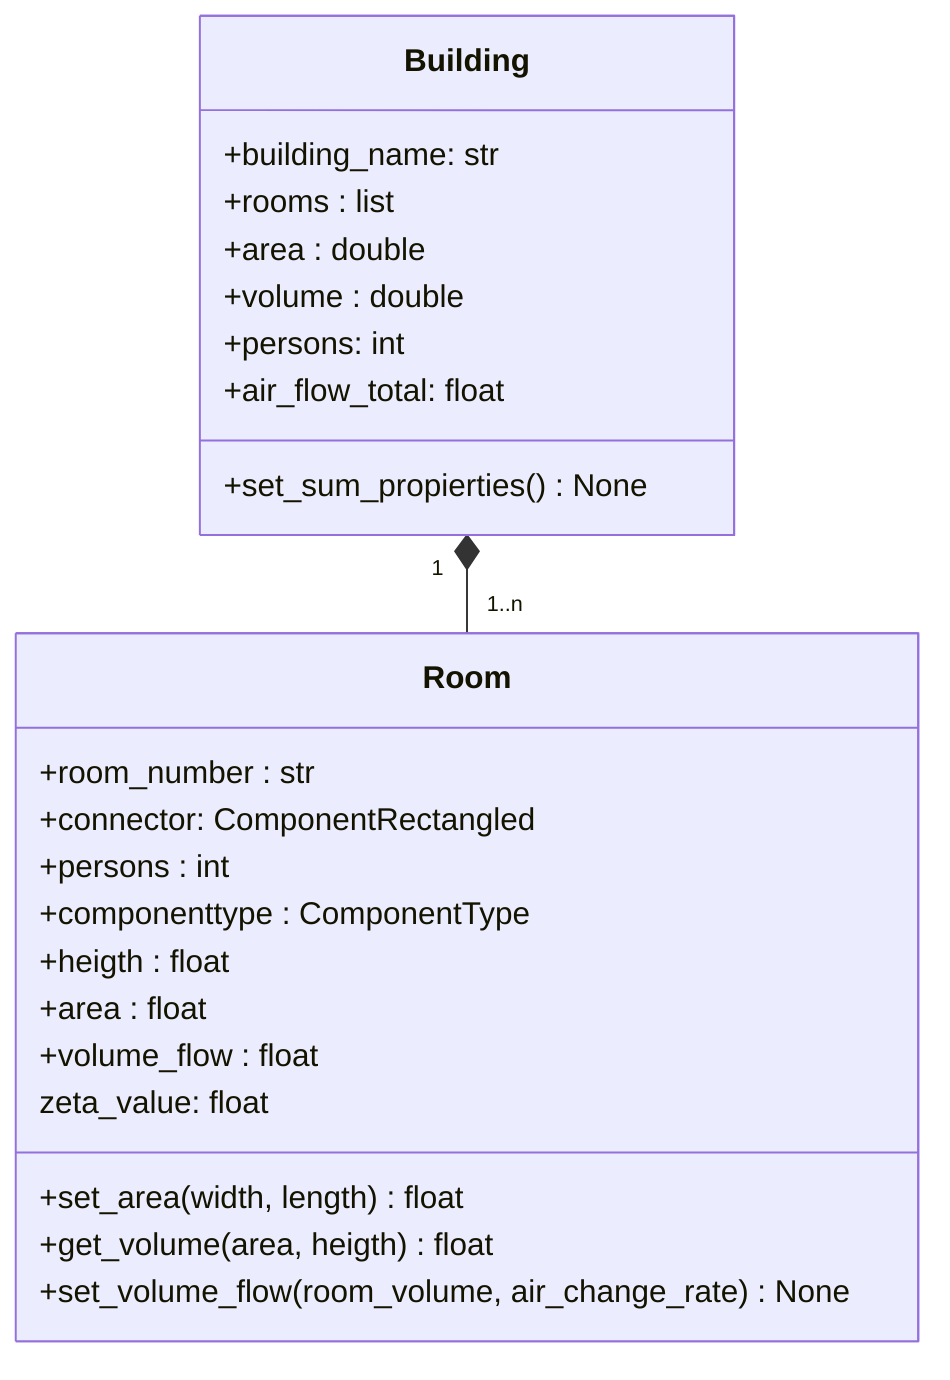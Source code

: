 ﻿classDiagram
    class Room{
        +room_number : str
        +connector: ComponentRectangled
        +persons : int
        +componenttype : ComponentType
        +heigth : float
        +area : float
        +volume_flow : float
        zeta_value: float
        +set_area(width, length) float
        +get_volume(area, heigth) float
        +set_volume_flow(room_volume, air_change_rate) None
    }

    class Building{
        +building_name: str
        +rooms : list
        +area : double
        +volume : double
        +persons: int
        +air_flow_total: float
        +set_sum_propierties() None
    }

    Building "1" *-- "1..n" Room